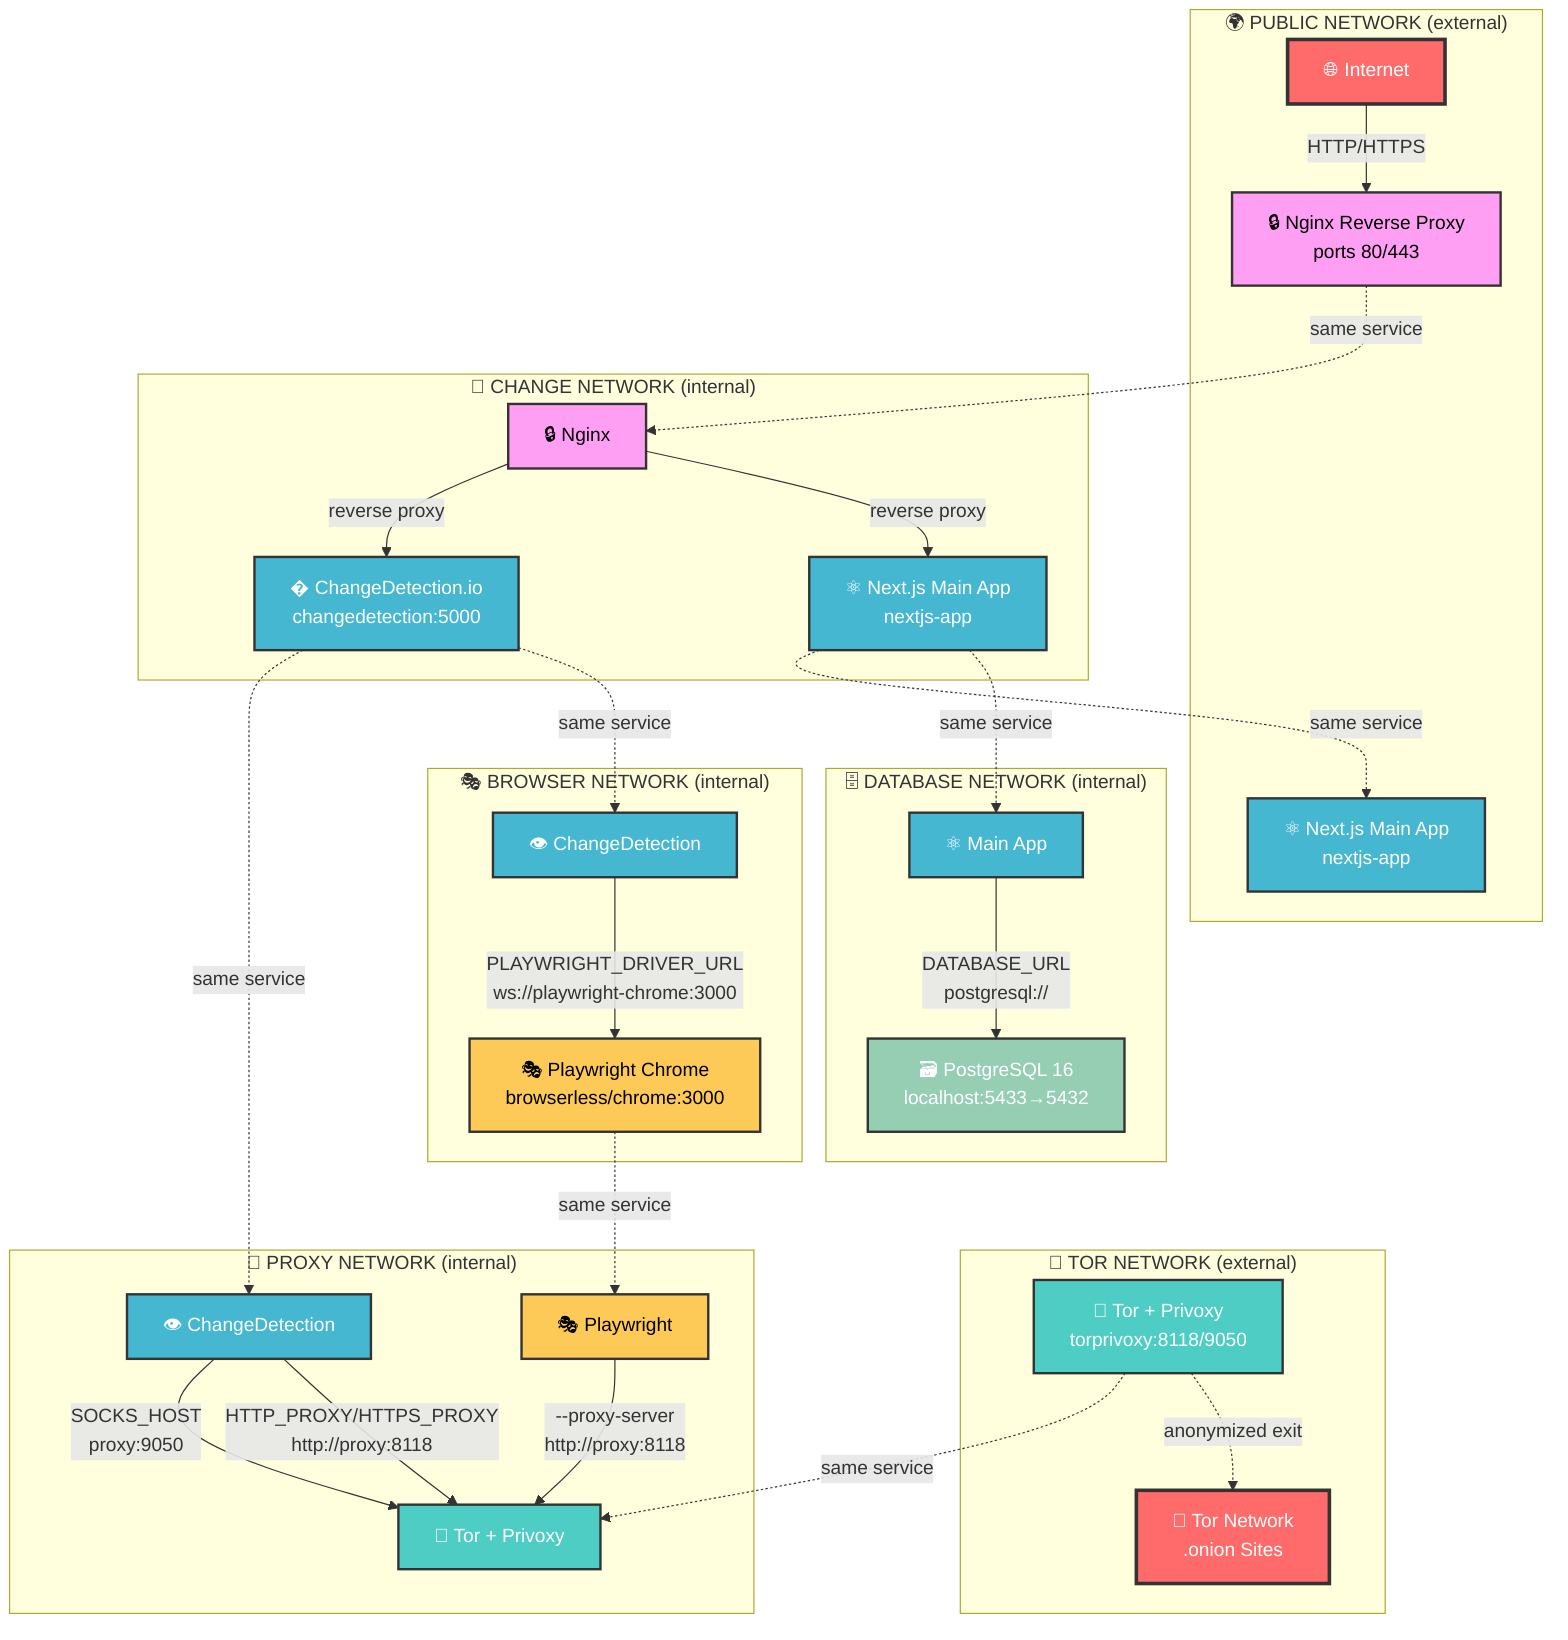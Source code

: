 graph TD
    %% External entities
    Internet[🌐 Internet]
    TorNetwork[🧅 Tor Network<br/>.onion Sites]
    
    %% Network boundaries with services
    subgraph tor_network [" 🧅 TOR NETWORK (external) "]
        direction TB
        TorPrivoxy[🔐 Tor + Privoxy<br/>torprivoxy:8118/9050]
        TorNetwork
        TorPrivoxy -.->|anonymized exit| TorNetwork
    end
    
    subgraph public_network [" 🌍 PUBLIC NETWORK (external) "]
        direction TB
        Internet
        Nginx[🔒 Nginx Reverse Proxy<br/>ports 80/443]
        MainAppPublic[⚛️ Next.js Main App<br/>nextjs-app]
        Internet -->|HTTP/HTTPS| Nginx
    end
    
    subgraph change_network [" 🔄 CHANGE NETWORK (internal) "]
        direction TB
        NginxChange[🔒 Nginx]
        MainApp[⚛️ Next.js Main App<br/>nextjs-app]
        ChangeDetection[�️ ChangeDetection.io<br/>changedetection:5000]
        
        NginxChange -->|reverse proxy| MainApp
        NginxChange -->|reverse proxy| ChangeDetection
    end
    
    subgraph db_network [" 🗄️ DATABASE NETWORK (internal) "]
        direction TB
        MainAppDB[⚛️ Main App]
        Postgres[🗃️ PostgreSQL 16<br/>localhost:5433→5432]
        
        MainAppDB -->|DATABASE_URL<br/>postgresql://| Postgres
    end
    
    subgraph browser_network [" 🎭 BROWSER NETWORK (internal) "]
        direction TB
        ChangeDetectionBrowser[👁️ ChangeDetection]
        Playwright[🎭 Playwright Chrome<br/>browserless/chrome:3000]
        
        ChangeDetectionBrowser -->|PLAYWRIGHT_DRIVER_URL<br/>ws://playwright-chrome:3000| Playwright
    end
    
    subgraph proxy_network [" 🔐 PROXY NETWORK (internal) "]
        direction TB
        TorPrivoxyProxy[🔐 Tor + Privoxy]
        ChangeDetectionProxy[👁️ ChangeDetection]
        PlaywrightProxy[🎭 Playwright]
        
        ChangeDetectionProxy -->|HTTP_PROXY/HTTPS_PROXY<br/>http://proxy:8118| TorPrivoxyProxy
        ChangeDetectionProxy -->|SOCKS_HOST<br/>proxy:9050| TorPrivoxyProxy
        PlaywrightProxy -->|--proxy-server<br/>http://proxy:8118| TorPrivoxyProxy
    end
    
    %% Cross-network connections (shown as dotted lines for network boundaries)
    Nginx -.->|same service| NginxChange
    MainApp -.->|same service| MainAppDB
    MainApp -.->|same service| MainAppPublic
    ChangeDetection -.->|same service| ChangeDetectionBrowser
    ChangeDetection -.->|same service| ChangeDetectionProxy
    Playwright -.->|same service| PlaywrightProxy
    TorPrivoxy -.->|same service| TorPrivoxyProxy
    
    %% Network styling
    classDef torNet fill:#ff9999,stroke:#cc0000,stroke-width:3px,color:#000
    classDef publicNet fill:#99ccff,stroke:#0066cc,stroke-width:3px,color:#000
    classDef changeNet fill:#99ff99,stroke:#00cc00,stroke-width:2px,color:#000
    classDef dbNet fill:#ffcc99,stroke:#ff6600,stroke-width:2px,color:#000
    classDef browserNet fill:#ffff99,stroke:#cccc00,stroke-width:2px,color:#000
    classDef proxyNet fill:#cc99ff,stroke:#6600cc,stroke-width:2px,color:#000
    classDef localhostNet fill:#ffcccc,stroke:#ff0000,stroke-width:2px,color:#000
    
    %% Service styling
    classDef external fill:#ff6b6b,stroke:#333,stroke-width:3px,color:#fff
    classDef proxy fill:#4ecdc4,stroke:#333,stroke-width:2px,color:#fff
    classDef app fill:#45b7d1,stroke:#333,stroke-width:2px,color:#fff
    classDef db fill:#96ceb4,stroke:#333,stroke-width:2px,color:#fff
    classDef browser fill:#feca57,stroke:#333,stroke-width:2px,color:#000
    classDef gateway fill:#ff9ff3,stroke:#333,stroke-width:2px,color:#000
    
    %% Apply service styles
    class Internet,TorNetwork external
    class TorPrivoxy,TorPrivoxyProxy proxy
    class MainApp,MainAppDB,MainAppPublic,ChangeDetection,ChangeDetectionBrowser,ChangeDetectionProxy app
    class Postgres db
    class Playwright,PlaywrightProxy browser
    class Nginx,NginxChange gateway
    class PortMappings localhostNet